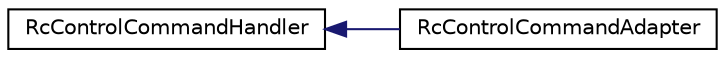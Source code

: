 digraph "クラス階層図"
{
  edge [fontname="Helvetica",fontsize="10",labelfontname="Helvetica",labelfontsize="10"];
  node [fontname="Helvetica",fontsize="10",shape=record];
  rankdir="LR";
  Node1 [label="RcControlCommandHandler",height=0.2,width=0.4,color="black", fillcolor="white", style="filled",URL="$classRcControlCommandHandler.html"];
  Node1 -> Node2 [dir="back",color="midnightblue",fontsize="10",style="solid",fontname="Helvetica"];
  Node2 [label="RcControlCommandAdapter",height=0.2,width=0.4,color="black", fillcolor="white", style="filled",URL="$classRcControlCommandAdapter.html"];
}
